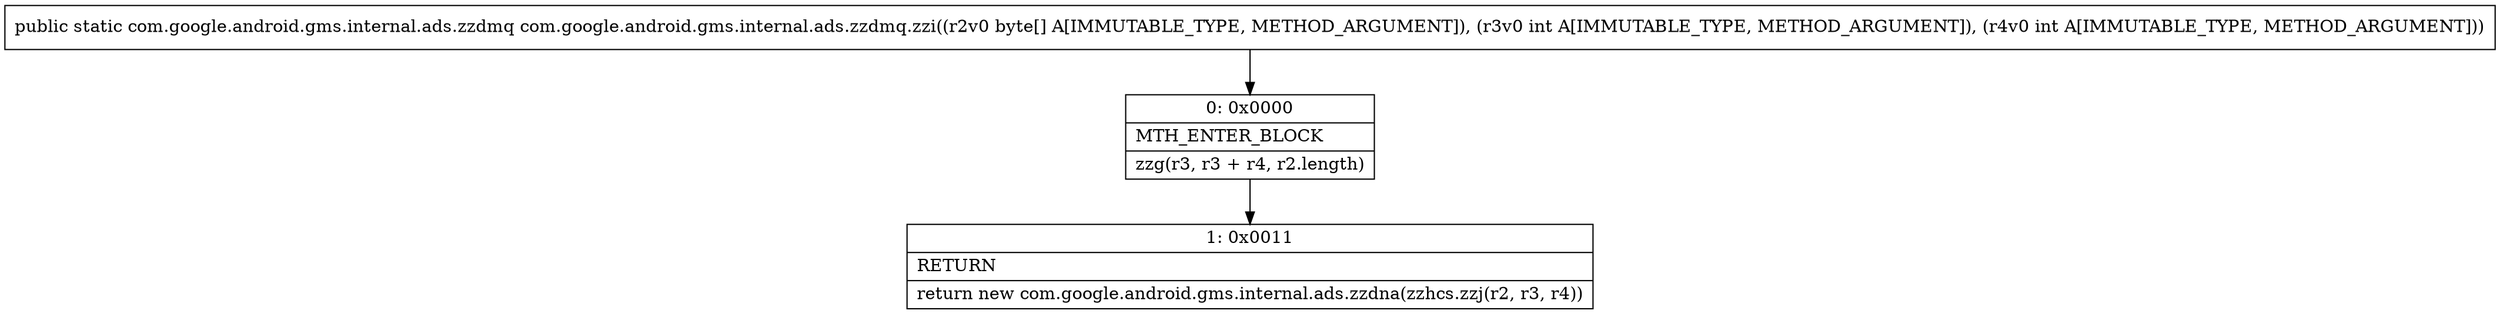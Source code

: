 digraph "CFG forcom.google.android.gms.internal.ads.zzdmq.zzi([BII)Lcom\/google\/android\/gms\/internal\/ads\/zzdmq;" {
Node_0 [shape=record,label="{0\:\ 0x0000|MTH_ENTER_BLOCK\l|zzg(r3, r3 + r4, r2.length)\l}"];
Node_1 [shape=record,label="{1\:\ 0x0011|RETURN\l|return new com.google.android.gms.internal.ads.zzdna(zzhcs.zzj(r2, r3, r4))\l}"];
MethodNode[shape=record,label="{public static com.google.android.gms.internal.ads.zzdmq com.google.android.gms.internal.ads.zzdmq.zzi((r2v0 byte[] A[IMMUTABLE_TYPE, METHOD_ARGUMENT]), (r3v0 int A[IMMUTABLE_TYPE, METHOD_ARGUMENT]), (r4v0 int A[IMMUTABLE_TYPE, METHOD_ARGUMENT])) }"];
MethodNode -> Node_0;
Node_0 -> Node_1;
}

